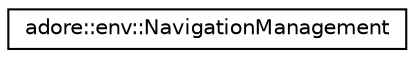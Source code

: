 digraph "Graphical Class Hierarchy"
{
 // LATEX_PDF_SIZE
  edge [fontname="Helvetica",fontsize="10",labelfontname="Helvetica",labelfontsize="10"];
  node [fontname="Helvetica",fontsize="10",shape=record];
  rankdir="LR";
  Node0 [label="adore::env::NavigationManagement",height=0.2,width=0.4,color="black", fillcolor="white", style="filled",URL="$classadore_1_1env_1_1NavigationManagement.html",tooltip=" "];
}
